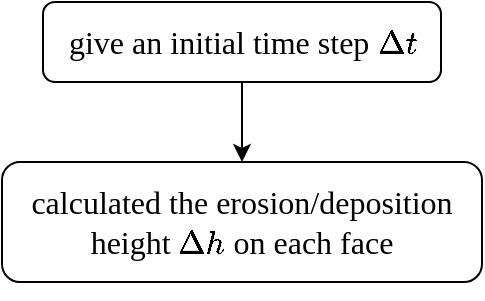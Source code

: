 <mxfile version="17.4.2" type="github">
  <diagram id="YJrwdoqkivSocRl9cA38" name="Page-1">
    <mxGraphModel dx="1038" dy="583" grid="1" gridSize="10" guides="1" tooltips="1" connect="1" arrows="1" fold="1" page="1" pageScale="1" pageWidth="827" pageHeight="1169" math="1" shadow="0">
      <root>
        <mxCell id="0" />
        <mxCell id="1" parent="0" />
        <mxCell id="iD6kjVdtd8yfhUJygVZn-5" style="edgeStyle=orthogonalEdgeStyle;rounded=0;orthogonalLoop=1;jettySize=auto;html=1;exitX=0.5;exitY=1;exitDx=0;exitDy=0;entryX=0.5;entryY=0;entryDx=0;entryDy=0;fontFamily=Times New Roman;fontSize=16;" edge="1" parent="1" source="iD6kjVdtd8yfhUJygVZn-1" target="iD6kjVdtd8yfhUJygVZn-2">
          <mxGeometry relative="1" as="geometry" />
        </mxCell>
        <mxCell id="iD6kjVdtd8yfhUJygVZn-1" value="give an initial time step \(\Delta t\)" style="rounded=1;whiteSpace=wrap;html=1;fontFamily=Times New Roman;fontSize=16;" vertex="1" parent="1">
          <mxGeometry x="220.5" y="40" width="199" height="40" as="geometry" />
        </mxCell>
        <mxCell id="iD6kjVdtd8yfhUJygVZn-2" value="calculated the erosion/deposition height \(\Delta h\) on each face" style="rounded=1;whiteSpace=wrap;html=1;fontFamily=Times New Roman;fontSize=16;" vertex="1" parent="1">
          <mxGeometry x="200" y="120" width="240" height="60" as="geometry" />
        </mxCell>
        <mxCell id="iD6kjVdtd8yfhUJygVZn-3" style="edgeStyle=orthogonalEdgeStyle;rounded=0;orthogonalLoop=1;jettySize=auto;html=1;exitX=0.5;exitY=1;exitDx=0;exitDy=0;fontFamily=Times New Roman;fontSize=16;" edge="1" parent="1" source="iD6kjVdtd8yfhUJygVZn-2" target="iD6kjVdtd8yfhUJygVZn-2">
          <mxGeometry relative="1" as="geometry" />
        </mxCell>
      </root>
    </mxGraphModel>
  </diagram>
</mxfile>
